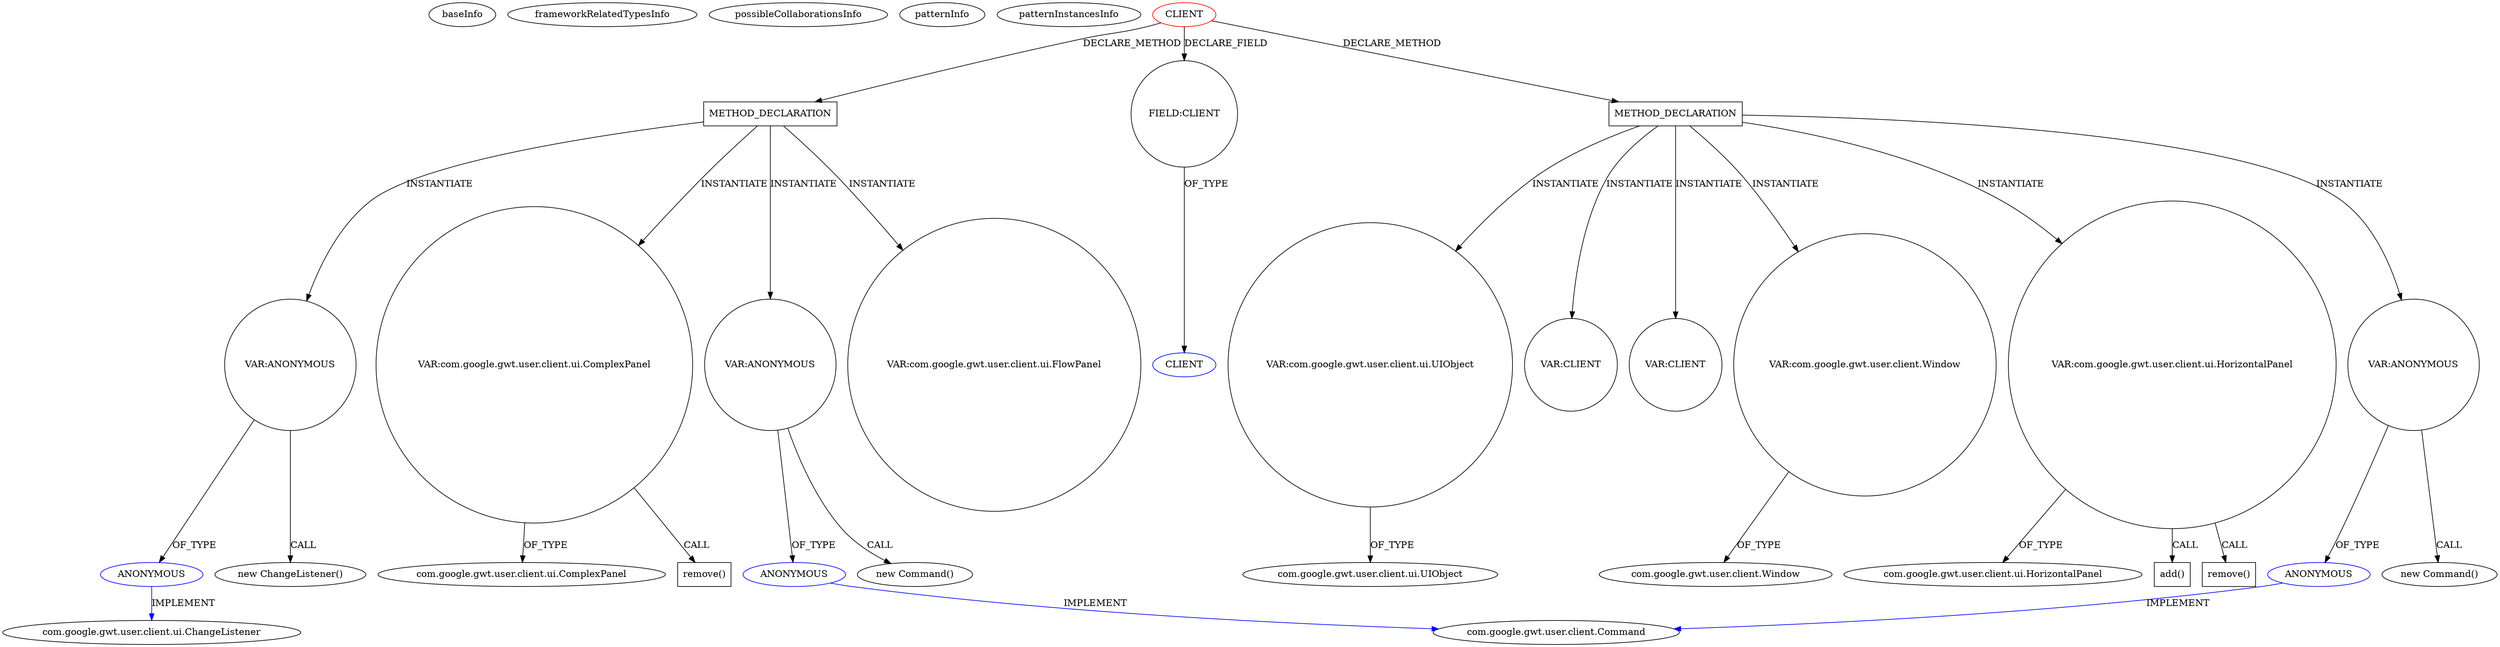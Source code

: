 digraph {
baseInfo[graphId=1220,category="pattern",isAnonymous=false,possibleRelation=false]
frameworkRelatedTypesInfo[]
possibleCollaborationsInfo[]
patternInfo[frequency=2.0,patternRootClient=0]
patternInstancesInfo[0="hmiguellima-ugat~/hmiguellima-ugat/ugat-master/src/org/ucp/gwt/widgets/MVCTable.java~MVCTable~3009",1="hmiguellima-ugat~/hmiguellima-ugat/ugat-master/src/org/ucp/gwt/widgets/CMenu.java~CMenu~2973"]
76[label="com.google.gwt.user.client.ui.ChangeListener",vertexType="FRAMEWORK_INTERFACE_TYPE",isFrameworkType=false]
75[label="ANONYMOUS",vertexType="REFERENCE_ANONYMOUS_DECLARATION",isFrameworkType=false,color=blue]
74[label="VAR:ANONYMOUS",vertexType="VARIABLE_EXPRESION",isFrameworkType=false,shape=circle]
69[label="METHOD_DECLARATION",vertexType="CLIENT_METHOD_DECLARATION",isFrameworkType=false,shape=box]
0[label="CLIENT",vertexType="ROOT_CLIENT_CLASS_DECLARATION",isFrameworkType=false,color=red]
2[label="FIELD:CLIENT",vertexType="FIELD_DECLARATION",isFrameworkType=false,shape=circle]
98[label="VAR:com.google.gwt.user.client.ui.ComplexPanel",vertexType="VARIABLE_EXPRESION",isFrameworkType=false,shape=circle]
73[label="new ChangeListener()",vertexType="CONSTRUCTOR_CALL",isFrameworkType=false]
100[label="com.google.gwt.user.client.ui.ComplexPanel",vertexType="FRAMEWORK_CLASS_TYPE",isFrameworkType=false]
3[label="CLIENT",vertexType="REFERENCE_CLIENT_CLASS_DECLARATION",isFrameworkType=false,color=blue]
12[label="METHOD_DECLARATION",vertexType="CLIENT_METHOD_DECLARATION",isFrameworkType=false,shape=box]
26[label="VAR:com.google.gwt.user.client.ui.UIObject",vertexType="VARIABLE_EXPRESION",isFrameworkType=false,shape=circle]
39[label="VAR:CLIENT",vertexType="VARIABLE_EXPRESION",isFrameworkType=false,shape=circle]
50[label="VAR:CLIENT",vertexType="VARIABLE_EXPRESION",isFrameworkType=false,shape=circle]
23[label="VAR:com.google.gwt.user.client.Window",vertexType="VARIABLE_EXPRESION",isFrameworkType=false,shape=circle]
21[label="VAR:com.google.gwt.user.client.ui.HorizontalPanel",vertexType="VARIABLE_EXPRESION",isFrameworkType=false,shape=circle]
22[label="com.google.gwt.user.client.ui.HorizontalPanel",vertexType="FRAMEWORK_CLASS_TYPE",isFrameworkType=false]
55[label="add()",vertexType="INSIDE_CALL",isFrameworkType=false,shape=box]
17[label="VAR:ANONYMOUS",vertexType="VARIABLE_EXPRESION",isFrameworkType=false,shape=circle]
95[label="VAR:ANONYMOUS",vertexType="VARIABLE_EXPRESION",isFrameworkType=false,shape=circle]
96[label="ANONYMOUS",vertexType="REFERENCE_ANONYMOUS_DECLARATION",isFrameworkType=false,color=blue]
19[label="com.google.gwt.user.client.Command",vertexType="FRAMEWORK_INTERFACE_TYPE",isFrameworkType=false]
18[label="ANONYMOUS",vertexType="REFERENCE_ANONYMOUS_DECLARATION",isFrameworkType=false,color=blue]
28[label="com.google.gwt.user.client.ui.UIObject",vertexType="FRAMEWORK_CLASS_TYPE",isFrameworkType=false]
94[label="new Command()",vertexType="CONSTRUCTOR_CALL",isFrameworkType=false]
16[label="new Command()",vertexType="CONSTRUCTOR_CALL",isFrameworkType=false]
101[label="VAR:com.google.gwt.user.client.ui.FlowPanel",vertexType="VARIABLE_EXPRESION",isFrameworkType=false,shape=circle]
25[label="com.google.gwt.user.client.Window",vertexType="FRAMEWORK_CLASS_TYPE",isFrameworkType=false]
99[label="remove()",vertexType="INSIDE_CALL",isFrameworkType=false,shape=box]
43[label="remove()",vertexType="INSIDE_CALL",isFrameworkType=false,shape=box]
98->99[label="CALL"]
74->73[label="CALL"]
98->100[label="OF_TYPE"]
21->43[label="CALL"]
0->12[label="DECLARE_METHOD"]
12->23[label="INSTANTIATE"]
23->25[label="OF_TYPE"]
95->94[label="CALL"]
12->17[label="INSTANTIATE"]
69->98[label="INSTANTIATE"]
17->18[label="OF_TYPE"]
74->75[label="OF_TYPE"]
95->96[label="OF_TYPE"]
2->3[label="OF_TYPE"]
69->74[label="INSTANTIATE"]
18->19[label="IMPLEMENT",color=blue]
69->101[label="INSTANTIATE"]
26->28[label="OF_TYPE"]
17->16[label="CALL"]
0->2[label="DECLARE_FIELD"]
12->50[label="INSTANTIATE"]
21->22[label="OF_TYPE"]
12->26[label="INSTANTIATE"]
96->19[label="IMPLEMENT",color=blue]
75->76[label="IMPLEMENT",color=blue]
0->69[label="DECLARE_METHOD"]
12->39[label="INSTANTIATE"]
21->55[label="CALL"]
69->95[label="INSTANTIATE"]
12->21[label="INSTANTIATE"]
}
